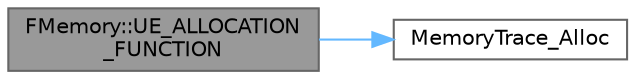 digraph "FMemory::UE_ALLOCATION_FUNCTION"
{
 // INTERACTIVE_SVG=YES
 // LATEX_PDF_SIZE
  bgcolor="transparent";
  edge [fontname=Helvetica,fontsize=10,labelfontname=Helvetica,labelfontsize=10];
  node [fontname=Helvetica,fontsize=10,shape=box,height=0.2,width=0.4];
  rankdir="LR";
  Node1 [id="Node000001",label="FMemory::UE_ALLOCATION\l_FUNCTION",height=0.2,width=0.4,color="gray40", fillcolor="grey60", style="filled", fontcolor="black",tooltip=" "];
  Node1 -> Node2 [id="edge1_Node000001_Node000002",color="steelblue1",style="solid",tooltip=" "];
  Node2 [id="Node000002",label="MemoryTrace_Alloc",height=0.2,width=0.4,color="grey40", fillcolor="white", style="filled",URL="$da/dd7/MemoryTrace_8h.html#ae73a28e5eaa1c931bb54e4c48f44e3fa",tooltip=" "];
}

